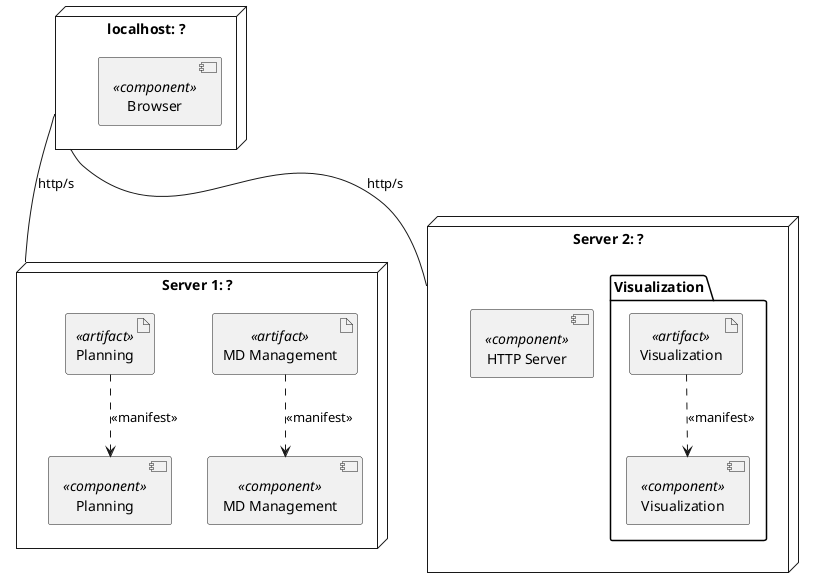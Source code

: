 @startuml lv-pv

node "localhost: ?" as LOCAL {
  component "Browser" as B <<component>> {
  }
}

node "Server 1: ?" as S1 {
  component "MD Management" as IMDM <<component>> {
  }

  artifact "MD Management" as AMDM <<artifact>> {
  }

  component "Planning" as IP <<component>> {
  }

  artifact "Planning" as AP <<artifact>> {
  }
}

node "Server 2: ?" as S2 {
  component "HTTP Server" as SERV <<component>> { 
  } 

  package "Visualization" {
    artifact "Visualization" as AV <<artifact>> {
    }

    component "Visualization" as IV <<component>> {
    }
  }
} 

LOCAL -- S1 : http/s
LOCAL -- S2 : http/s

AV ..> IV : <<manifest>>
AP ..> IP : <<manifest>>
AMDM ..> IMDM : <<manifest>>

@enduml
